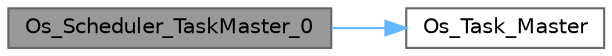 digraph "Os_Scheduler_TaskMaster_0"
{
 // LATEX_PDF_SIZE
  bgcolor="transparent";
  edge [fontname=Helvetica,fontsize=10,labelfontname=Helvetica,labelfontsize=10];
  node [fontname=Helvetica,fontsize=10,shape=box,height=0.2,width=0.4];
  rankdir="LR";
  Node1 [id="Node000001",label="Os_Scheduler_TaskMaster_0",height=0.2,width=0.4,color="gray40", fillcolor="grey60", style="filled", fontcolor="black",tooltip="Initialization task."];
  Node1 -> Node2 [id="edge1_Node000001_Node000002",color="steelblue1",style="solid",tooltip=" "];
  Node2 [id="Node000002",label="Os_Task_Master",height=0.2,width=0.4,color="grey40", fillcolor="white", style="filled",URL="$_os__task_8h.html#abac68bf163900e5874d813cab2275143",tooltip=" "];
}
